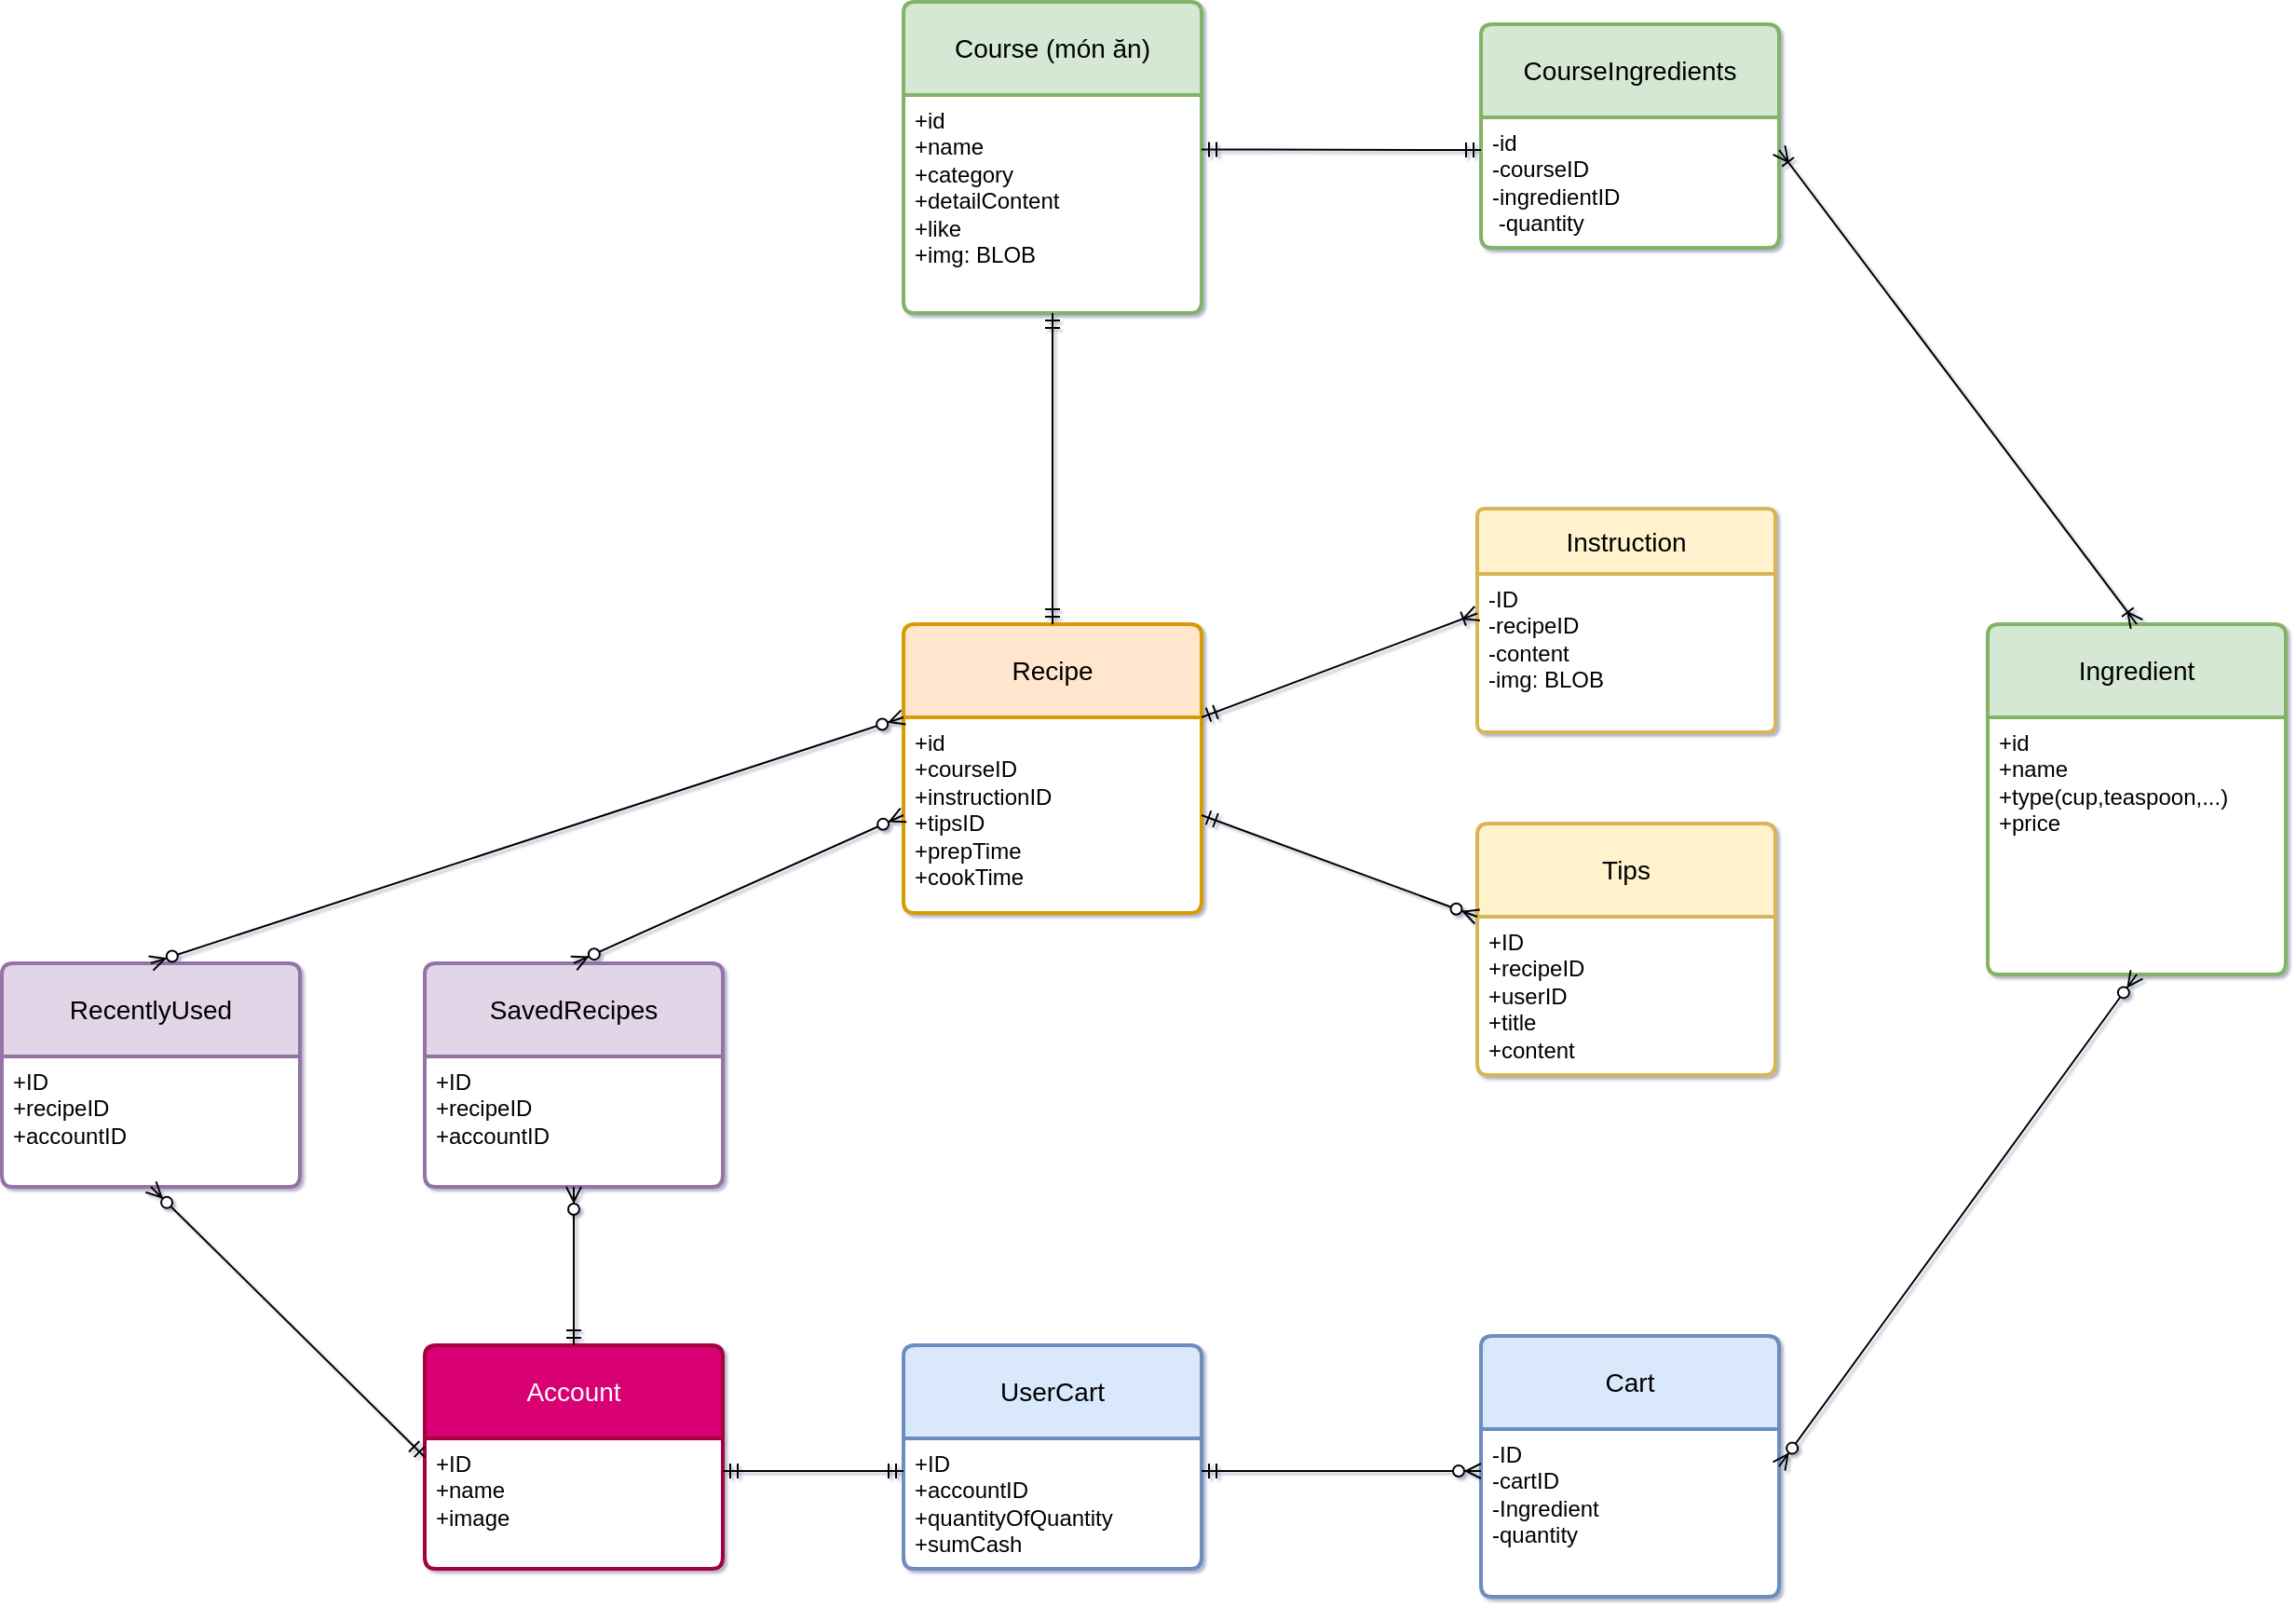 <mxfile version="24.3.0" type="github">
  <diagram id="C5RBs43oDa-KdzZeNtuy" name="Page-1">
    <mxGraphModel dx="1895" dy="855" grid="0" gridSize="10" guides="1" tooltips="1" connect="1" arrows="1" fold="1" page="0" pageScale="1" pageWidth="827" pageHeight="1169" background="none" math="0" shadow="1">
      <root>
        <mxCell id="WIyWlLk6GJQsqaUBKTNV-0" />
        <mxCell id="WIyWlLk6GJQsqaUBKTNV-1" parent="WIyWlLk6GJQsqaUBKTNV-0" />
        <mxCell id="35Hs7NP0xq-Xv4HMbrK9-0" value="Recipe" style="swimlane;childLayout=stackLayout;horizontal=1;startSize=50;horizontalStack=0;rounded=1;fontSize=14;fontStyle=0;strokeWidth=2;resizeParent=0;resizeLast=1;shadow=0;dashed=0;align=center;arcSize=4;whiteSpace=wrap;html=1;fillColor=#ffe6cc;swimlaneFillColor=default;strokeColor=#d79b00;" parent="WIyWlLk6GJQsqaUBKTNV-1" vertex="1">
          <mxGeometry x="73" y="538" width="160" height="155" as="geometry" />
        </mxCell>
        <mxCell id="35Hs7NP0xq-Xv4HMbrK9-1" value="+id&lt;div&gt;+courseID&lt;/div&gt;&lt;div&gt;+instructionID&lt;/div&gt;&lt;div&gt;+tipsID&lt;/div&gt;&lt;div&gt;&lt;div&gt;+prepTime&lt;/div&gt;&lt;div&gt;+cookTime&lt;/div&gt;&lt;/div&gt;" style="align=left;strokeColor=none;fillColor=none;spacingLeft=4;fontSize=12;verticalAlign=top;resizable=0;rotatable=0;part=1;html=1;" parent="35Hs7NP0xq-Xv4HMbrK9-0" vertex="1">
          <mxGeometry y="50" width="160" height="105" as="geometry" />
        </mxCell>
        <mxCell id="35Hs7NP0xq-Xv4HMbrK9-6" value="Ingredient" style="swimlane;childLayout=stackLayout;horizontal=1;startSize=50;horizontalStack=0;rounded=1;fontSize=14;fontStyle=0;strokeWidth=2;resizeParent=0;resizeLast=1;shadow=0;dashed=0;align=center;arcSize=4;whiteSpace=wrap;html=1;swimlaneFillColor=default;fillColor=#d5e8d4;strokeColor=#82b366;" parent="WIyWlLk6GJQsqaUBKTNV-1" vertex="1">
          <mxGeometry x="655" y="538" width="160" height="188" as="geometry" />
        </mxCell>
        <mxCell id="35Hs7NP0xq-Xv4HMbrK9-7" value="+id&lt;div&gt;+name&lt;/div&gt;&lt;div&gt;+type(cup,teaspoon,...)&lt;/div&gt;&lt;div&gt;+price&lt;/div&gt;&lt;div&gt;&lt;br&gt;&lt;/div&gt;" style="align=left;strokeColor=none;fillColor=none;spacingLeft=4;fontSize=12;verticalAlign=top;resizable=0;rotatable=0;part=1;html=1;" parent="35Hs7NP0xq-Xv4HMbrK9-6" vertex="1">
          <mxGeometry y="50" width="160" height="138" as="geometry" />
        </mxCell>
        <mxCell id="35Hs7NP0xq-Xv4HMbrK9-8" value="Course (món ăn)" style="swimlane;childLayout=stackLayout;horizontal=1;startSize=50;horizontalStack=0;rounded=1;fontSize=14;fontStyle=0;strokeWidth=2;resizeParent=0;resizeLast=1;shadow=0;dashed=0;align=center;arcSize=4;whiteSpace=wrap;html=1;swimlaneFillColor=default;fillColor=#d5e8d4;strokeColor=#82b366;" parent="WIyWlLk6GJQsqaUBKTNV-1" vertex="1">
          <mxGeometry x="73" y="204" width="160" height="167" as="geometry" />
        </mxCell>
        <mxCell id="35Hs7NP0xq-Xv4HMbrK9-9" value="+id&lt;div&gt;+name&lt;br&gt;&lt;div&gt;+category&lt;/div&gt;&lt;div&gt;&lt;div&gt;+detailContent&lt;/div&gt;&lt;div&gt;+like&lt;/div&gt;&lt;div&gt;+img: BLOB&lt;/div&gt;&lt;/div&gt;&lt;/div&gt;" style="align=left;strokeColor=none;fillColor=none;spacingLeft=4;fontSize=12;verticalAlign=top;resizable=0;rotatable=0;part=1;html=1;" parent="35Hs7NP0xq-Xv4HMbrK9-8" vertex="1">
          <mxGeometry y="50" width="160" height="117" as="geometry" />
        </mxCell>
        <mxCell id="35Hs7NP0xq-Xv4HMbrK9-14" value="Instruction" style="swimlane;childLayout=stackLayout;horizontal=1;startSize=35;horizontalStack=0;rounded=1;fontSize=14;fontStyle=0;strokeWidth=2;resizeParent=0;resizeLast=1;shadow=0;dashed=0;align=center;arcSize=4;whiteSpace=wrap;html=1;swimlaneFillColor=default;fillColor=#fff2cc;strokeColor=#d6b656;" parent="WIyWlLk6GJQsqaUBKTNV-1" vertex="1">
          <mxGeometry x="381" y="476" width="160" height="120" as="geometry" />
        </mxCell>
        <mxCell id="35Hs7NP0xq-Xv4HMbrK9-15" value="-ID&amp;nbsp;&amp;nbsp;&lt;div&gt;-recipeID&lt;/div&gt;&lt;div&gt;-content&lt;/div&gt;&lt;div&gt;-img: BLOB&lt;/div&gt;&lt;div&gt;&lt;br&gt;&lt;/div&gt;" style="align=left;strokeColor=none;fillColor=none;spacingLeft=4;fontSize=12;verticalAlign=top;resizable=0;rotatable=0;part=1;html=1;" parent="35Hs7NP0xq-Xv4HMbrK9-14" vertex="1">
          <mxGeometry y="35" width="160" height="85" as="geometry" />
        </mxCell>
        <mxCell id="35Hs7NP0xq-Xv4HMbrK9-16" value="Tips" style="swimlane;childLayout=stackLayout;horizontal=1;startSize=50;horizontalStack=0;rounded=1;fontSize=14;fontStyle=0;strokeWidth=2;resizeParent=0;resizeLast=1;shadow=0;dashed=0;align=center;arcSize=4;whiteSpace=wrap;html=1;swimlaneFillColor=default;fillColor=#fff2cc;strokeColor=#d6b656;" parent="WIyWlLk6GJQsqaUBKTNV-1" vertex="1">
          <mxGeometry x="381" y="645" width="160" height="135" as="geometry" />
        </mxCell>
        <mxCell id="35Hs7NP0xq-Xv4HMbrK9-17" value="+ID&lt;div&gt;+recipeID&lt;/div&gt;&lt;div&gt;&lt;div&gt;+userID&lt;/div&gt;&lt;div&gt;+title&lt;/div&gt;&lt;div&gt;+content&lt;/div&gt;&lt;div&gt;&amp;nbsp;&lt;/div&gt;&lt;/div&gt;" style="align=left;strokeColor=none;fillColor=none;spacingLeft=4;fontSize=12;verticalAlign=top;resizable=0;rotatable=0;part=1;html=1;" parent="35Hs7NP0xq-Xv4HMbrK9-16" vertex="1">
          <mxGeometry y="50" width="160" height="85" as="geometry" />
        </mxCell>
        <mxCell id="35Hs7NP0xq-Xv4HMbrK9-22" value="CourseIngredients" style="swimlane;childLayout=stackLayout;horizontal=1;startSize=50;horizontalStack=0;rounded=1;fontSize=14;fontStyle=0;strokeWidth=2;resizeParent=0;resizeLast=1;shadow=0;dashed=0;align=center;arcSize=4;whiteSpace=wrap;html=1;swimlaneFillColor=default;fillColor=#d5e8d4;strokeColor=#82b366;" parent="WIyWlLk6GJQsqaUBKTNV-1" vertex="1">
          <mxGeometry x="383" y="216" width="160" height="120" as="geometry" />
        </mxCell>
        <mxCell id="35Hs7NP0xq-Xv4HMbrK9-23" value="&lt;div&gt;-id&lt;/div&gt;-courseID&lt;div&gt;&lt;span style=&quot;background-color: initial;&quot;&gt;-ingredientID&lt;/span&gt;&lt;/div&gt;&lt;div&gt;&lt;span style=&quot;background-color: initial;&quot;&gt;&amp;nbsp;-quantity&lt;/span&gt;&lt;/div&gt;" style="align=left;strokeColor=none;fillColor=none;spacingLeft=4;fontSize=12;verticalAlign=top;resizable=0;rotatable=0;part=1;html=1;" parent="35Hs7NP0xq-Xv4HMbrK9-22" vertex="1">
          <mxGeometry y="50" width="160" height="70" as="geometry" />
        </mxCell>
        <mxCell id="35Hs7NP0xq-Xv4HMbrK9-24" value="Account" style="swimlane;childLayout=stackLayout;horizontal=1;startSize=50;horizontalStack=0;rounded=1;fontSize=14;fontStyle=0;strokeWidth=2;resizeParent=0;resizeLast=1;shadow=0;dashed=0;align=center;arcSize=4;whiteSpace=wrap;html=1;swimlaneFillColor=default;fillColor=#d80073;fontColor=#ffffff;strokeColor=#A50040;" parent="WIyWlLk6GJQsqaUBKTNV-1" vertex="1">
          <mxGeometry x="-184" y="925" width="160" height="120" as="geometry" />
        </mxCell>
        <mxCell id="35Hs7NP0xq-Xv4HMbrK9-25" value="+ID&lt;div&gt;+name&lt;/div&gt;&lt;div&gt;+image&lt;/div&gt;" style="align=left;strokeColor=none;fillColor=none;spacingLeft=4;fontSize=12;verticalAlign=top;resizable=0;rotatable=0;part=1;html=1;" parent="35Hs7NP0xq-Xv4HMbrK9-24" vertex="1">
          <mxGeometry y="50" width="160" height="70" as="geometry" />
        </mxCell>
        <mxCell id="35Hs7NP0xq-Xv4HMbrK9-29" value="RecentlyUsed" style="swimlane;childLayout=stackLayout;horizontal=1;startSize=50;horizontalStack=0;rounded=1;fontSize=14;fontStyle=0;strokeWidth=2;resizeParent=0;resizeLast=1;shadow=0;dashed=0;align=center;arcSize=4;whiteSpace=wrap;html=1;swimlaneFillColor=default;fillColor=#e1d5e7;strokeColor=#9673a6;" parent="WIyWlLk6GJQsqaUBKTNV-1" vertex="1">
          <mxGeometry x="-411" y="720" width="160" height="120" as="geometry" />
        </mxCell>
        <mxCell id="35Hs7NP0xq-Xv4HMbrK9-30" value="+ID&lt;div&gt;+recipeID&lt;/div&gt;&lt;div&gt;+accountID&lt;/div&gt;" style="align=left;strokeColor=none;fillColor=none;spacingLeft=4;fontSize=12;verticalAlign=top;resizable=0;rotatable=0;part=1;html=1;swimlaneFillColor=default;" parent="35Hs7NP0xq-Xv4HMbrK9-29" vertex="1">
          <mxGeometry y="50" width="160" height="70" as="geometry" />
        </mxCell>
        <mxCell id="35Hs7NP0xq-Xv4HMbrK9-33" value="UserCart" style="swimlane;childLayout=stackLayout;horizontal=1;startSize=50;horizontalStack=0;rounded=1;fontSize=14;fontStyle=0;strokeWidth=2;resizeParent=0;resizeLast=1;shadow=0;dashed=0;align=center;arcSize=4;whiteSpace=wrap;html=1;fillColor=#dae8fc;swimlaneFillColor=default;strokeColor=#6c8ebf;" parent="WIyWlLk6GJQsqaUBKTNV-1" vertex="1">
          <mxGeometry x="73" y="925" width="160" height="120" as="geometry" />
        </mxCell>
        <mxCell id="35Hs7NP0xq-Xv4HMbrK9-34" value="+ID&lt;div&gt;+accountID&lt;/div&gt;&lt;div&gt;+quantityOfQuantity&lt;/div&gt;&lt;div&gt;+sumCash&lt;/div&gt;" style="align=left;strokeColor=none;fillColor=none;spacingLeft=4;fontSize=12;verticalAlign=top;resizable=0;rotatable=0;part=1;html=1;" parent="35Hs7NP0xq-Xv4HMbrK9-33" vertex="1">
          <mxGeometry y="50" width="160" height="70" as="geometry" />
        </mxCell>
        <mxCell id="35Hs7NP0xq-Xv4HMbrK9-35" value="Cart" style="swimlane;childLayout=stackLayout;horizontal=1;startSize=50;horizontalStack=0;rounded=1;fontSize=14;fontStyle=0;strokeWidth=2;resizeParent=0;resizeLast=1;shadow=0;dashed=0;align=center;arcSize=4;whiteSpace=wrap;html=1;fillColor=#dae8fc;swimlaneFillColor=default;strokeColor=#6c8ebf;" parent="WIyWlLk6GJQsqaUBKTNV-1" vertex="1">
          <mxGeometry x="383" y="920" width="160" height="140" as="geometry" />
        </mxCell>
        <mxCell id="35Hs7NP0xq-Xv4HMbrK9-36" value="-ID&lt;div&gt;-cartID&lt;/div&gt;&lt;div&gt;-Ingredient&lt;/div&gt;&lt;div&gt;-quantity&lt;/div&gt;&lt;div&gt;&lt;br&gt;&lt;/div&gt;&lt;div&gt;&lt;br&gt;&lt;/div&gt;" style="align=left;strokeColor=none;fillColor=none;spacingLeft=4;fontSize=12;verticalAlign=top;resizable=0;rotatable=0;part=1;html=1;" parent="35Hs7NP0xq-Xv4HMbrK9-35" vertex="1">
          <mxGeometry y="50" width="160" height="90" as="geometry" />
        </mxCell>
        <mxCell id="qtsmlQAmPMHMi9I0C2ko-3" style="edgeStyle=orthogonalEdgeStyle;rounded=0;orthogonalLoop=1;jettySize=auto;html=1;exitX=0.5;exitY=1;exitDx=0;exitDy=0;" parent="35Hs7NP0xq-Xv4HMbrK9-35" source="35Hs7NP0xq-Xv4HMbrK9-36" target="35Hs7NP0xq-Xv4HMbrK9-36" edge="1">
          <mxGeometry relative="1" as="geometry" />
        </mxCell>
        <mxCell id="35Hs7NP0xq-Xv4HMbrK9-37" value="SavedRecipes" style="swimlane;childLayout=stackLayout;horizontal=1;startSize=50;horizontalStack=0;rounded=1;fontSize=14;fontStyle=0;strokeWidth=2;resizeParent=0;resizeLast=1;shadow=0;dashed=0;align=center;arcSize=4;whiteSpace=wrap;html=1;swimlaneFillColor=default;fillColor=#e1d5e7;strokeColor=#9673a6;" parent="WIyWlLk6GJQsqaUBKTNV-1" vertex="1">
          <mxGeometry x="-184" y="720" width="160" height="120" as="geometry" />
        </mxCell>
        <mxCell id="35Hs7NP0xq-Xv4HMbrK9-38" value="+ID&lt;div&gt;+recipeID&lt;/div&gt;&lt;div&gt;+accountID&lt;/div&gt;" style="align=left;strokeColor=none;fillColor=none;spacingLeft=4;fontSize=12;verticalAlign=top;resizable=0;rotatable=0;part=1;html=1;swimlaneFillColor=default;" parent="35Hs7NP0xq-Xv4HMbrK9-37" vertex="1">
          <mxGeometry y="50" width="160" height="70" as="geometry" />
        </mxCell>
        <mxCell id="35Hs7NP0xq-Xv4HMbrK9-40" value="" style="fontSize=12;html=1;endArrow=ERoneToMany;startArrow=ERoneToMany;rounded=0;entryX=0.5;entryY=0;entryDx=0;entryDy=0;exitX=1;exitY=0.25;exitDx=0;exitDy=0;" parent="WIyWlLk6GJQsqaUBKTNV-1" source="35Hs7NP0xq-Xv4HMbrK9-23" target="35Hs7NP0xq-Xv4HMbrK9-6" edge="1">
          <mxGeometry width="100" height="100" relative="1" as="geometry">
            <mxPoint x="423" y="474" as="sourcePoint" />
            <mxPoint x="523" y="374" as="targetPoint" />
          </mxGeometry>
        </mxCell>
        <mxCell id="35Hs7NP0xq-Xv4HMbrK9-42" value="" style="edgeStyle=entityRelationEdgeStyle;fontSize=12;html=1;endArrow=ERmandOne;startArrow=ERmandOne;rounded=0;entryX=0;entryY=0.25;entryDx=0;entryDy=0;exitX=1;exitY=0.25;exitDx=0;exitDy=0;" parent="WIyWlLk6GJQsqaUBKTNV-1" source="35Hs7NP0xq-Xv4HMbrK9-9" target="35Hs7NP0xq-Xv4HMbrK9-23" edge="1">
          <mxGeometry width="100" height="100" relative="1" as="geometry">
            <mxPoint x="370" y="473" as="sourcePoint" />
            <mxPoint x="470" y="373" as="targetPoint" />
          </mxGeometry>
        </mxCell>
        <mxCell id="35Hs7NP0xq-Xv4HMbrK9-44" value="" style="fontSize=12;html=1;endArrow=ERmandOne;startArrow=ERoneToMany;rounded=0;entryX=1;entryY=0;entryDx=0;entryDy=0;exitX=0;exitY=0.25;exitDx=0;exitDy=0;endFill=0;startFill=0;" parent="WIyWlLk6GJQsqaUBKTNV-1" source="35Hs7NP0xq-Xv4HMbrK9-15" target="35Hs7NP0xq-Xv4HMbrK9-1" edge="1">
          <mxGeometry width="100" height="100" relative="1" as="geometry">
            <mxPoint x="441" y="671" as="sourcePoint" />
            <mxPoint x="534" y="500" as="targetPoint" />
          </mxGeometry>
        </mxCell>
        <mxCell id="35Hs7NP0xq-Xv4HMbrK9-45" value="" style="fontSize=12;html=1;endArrow=ERmandOne;startArrow=ERmandOne;rounded=0;entryX=0.5;entryY=1;entryDx=0;entryDy=0;exitX=0.5;exitY=0;exitDx=0;exitDy=0;" parent="WIyWlLk6GJQsqaUBKTNV-1" source="35Hs7NP0xq-Xv4HMbrK9-0" target="35Hs7NP0xq-Xv4HMbrK9-9" edge="1">
          <mxGeometry width="100" height="100" relative="1" as="geometry">
            <mxPoint x="204" y="600" as="sourcePoint" />
            <mxPoint x="304" y="500" as="targetPoint" />
          </mxGeometry>
        </mxCell>
        <mxCell id="35Hs7NP0xq-Xv4HMbrK9-47" value="" style="fontSize=12;html=1;endArrow=ERzeroToMany;startArrow=ERmandOne;rounded=0;entryX=0;entryY=0;entryDx=0;entryDy=0;exitX=1;exitY=0.5;exitDx=0;exitDy=0;" parent="WIyWlLk6GJQsqaUBKTNV-1" source="35Hs7NP0xq-Xv4HMbrK9-1" target="35Hs7NP0xq-Xv4HMbrK9-17" edge="1">
          <mxGeometry width="100" height="100" relative="1" as="geometry">
            <mxPoint x="204" y="467" as="sourcePoint" />
            <mxPoint x="304" y="367" as="targetPoint" />
          </mxGeometry>
        </mxCell>
        <mxCell id="35Hs7NP0xq-Xv4HMbrK9-48" value="" style="edgeStyle=entityRelationEdgeStyle;fontSize=12;html=1;endArrow=ERmandOne;startArrow=ERmandOne;rounded=0;entryX=1;entryY=0.25;entryDx=0;entryDy=0;exitX=0;exitY=0.25;exitDx=0;exitDy=0;" parent="WIyWlLk6GJQsqaUBKTNV-1" source="35Hs7NP0xq-Xv4HMbrK9-34" target="35Hs7NP0xq-Xv4HMbrK9-25" edge="1">
          <mxGeometry width="100" height="100" relative="1" as="geometry">
            <mxPoint x="53" y="993" as="sourcePoint" />
            <mxPoint x="280" y="857" as="targetPoint" />
          </mxGeometry>
        </mxCell>
        <mxCell id="35Hs7NP0xq-Xv4HMbrK9-49" value="" style="fontSize=12;html=1;endArrow=ERzeroToMany;startArrow=ERmandOne;rounded=0;exitX=1;exitY=0.25;exitDx=0;exitDy=0;entryX=0;entryY=0.25;entryDx=0;entryDy=0;" parent="WIyWlLk6GJQsqaUBKTNV-1" source="35Hs7NP0xq-Xv4HMbrK9-34" target="35Hs7NP0xq-Xv4HMbrK9-36" edge="1">
          <mxGeometry width="100" height="100" relative="1" as="geometry">
            <mxPoint x="180" y="957" as="sourcePoint" />
            <mxPoint x="280" y="857" as="targetPoint" />
          </mxGeometry>
        </mxCell>
        <mxCell id="35Hs7NP0xq-Xv4HMbrK9-51" value="" style="fontSize=12;html=1;endArrow=ERzeroToMany;startArrow=ERmandOne;rounded=0;exitX=0.5;exitY=0;exitDx=0;exitDy=0;entryX=0.5;entryY=1;entryDx=0;entryDy=0;" parent="WIyWlLk6GJQsqaUBKTNV-1" source="35Hs7NP0xq-Xv4HMbrK9-24" target="35Hs7NP0xq-Xv4HMbrK9-38" edge="1">
          <mxGeometry width="100" height="100" relative="1" as="geometry">
            <mxPoint x="58" y="756" as="sourcePoint" />
            <mxPoint x="275" y="636" as="targetPoint" />
          </mxGeometry>
        </mxCell>
        <mxCell id="35Hs7NP0xq-Xv4HMbrK9-52" value="" style="fontSize=12;html=1;endArrow=ERzeroToMany;endFill=1;startArrow=ERzeroToMany;rounded=0;exitX=0.5;exitY=0;exitDx=0;exitDy=0;entryX=0;entryY=0.5;entryDx=0;entryDy=0;" parent="WIyWlLk6GJQsqaUBKTNV-1" source="35Hs7NP0xq-Xv4HMbrK9-37" target="35Hs7NP0xq-Xv4HMbrK9-1" edge="1">
          <mxGeometry width="100" height="100" relative="1" as="geometry">
            <mxPoint x="204" y="733" as="sourcePoint" />
            <mxPoint x="73" y="606" as="targetPoint" />
          </mxGeometry>
        </mxCell>
        <mxCell id="35Hs7NP0xq-Xv4HMbrK9-53" value="" style="fontSize=12;html=1;endArrow=ERzeroToMany;endFill=1;startArrow=ERzeroToMany;rounded=0;exitX=0.5;exitY=0;exitDx=0;exitDy=0;entryX=0;entryY=0;entryDx=0;entryDy=0;" parent="WIyWlLk6GJQsqaUBKTNV-1" source="35Hs7NP0xq-Xv4HMbrK9-29" target="35Hs7NP0xq-Xv4HMbrK9-1" edge="1">
          <mxGeometry width="100" height="100" relative="1" as="geometry">
            <mxPoint x="-65" y="727" as="sourcePoint" />
            <mxPoint x="83" y="633" as="targetPoint" />
          </mxGeometry>
        </mxCell>
        <mxCell id="35Hs7NP0xq-Xv4HMbrK9-54" value="" style="fontSize=12;html=1;endArrow=ERzeroToMany;startArrow=ERmandOne;rounded=0;exitX=0;exitY=0.5;exitDx=0;exitDy=0;entryX=0.5;entryY=1;entryDx=0;entryDy=0;" parent="WIyWlLk6GJQsqaUBKTNV-1" source="35Hs7NP0xq-Xv4HMbrK9-24" target="35Hs7NP0xq-Xv4HMbrK9-30" edge="1">
          <mxGeometry width="100" height="100" relative="1" as="geometry">
            <mxPoint x="-94" y="935" as="sourcePoint" />
            <mxPoint x="-94" y="850" as="targetPoint" />
          </mxGeometry>
        </mxCell>
        <mxCell id="qtsmlQAmPMHMi9I0C2ko-1" value="" style="fontSize=12;html=1;endArrow=ERzeroToMany;endFill=1;startArrow=ERzeroToMany;rounded=0;entryX=0.5;entryY=1;entryDx=0;entryDy=0;exitX=1;exitY=0.5;exitDx=0;exitDy=0;" parent="WIyWlLk6GJQsqaUBKTNV-1" source="35Hs7NP0xq-Xv4HMbrK9-35" target="35Hs7NP0xq-Xv4HMbrK9-7" edge="1">
          <mxGeometry width="100" height="100" relative="1" as="geometry">
            <mxPoint x="409" y="935" as="sourcePoint" />
            <mxPoint x="163" y="668" as="targetPoint" />
          </mxGeometry>
        </mxCell>
      </root>
    </mxGraphModel>
  </diagram>
</mxfile>
